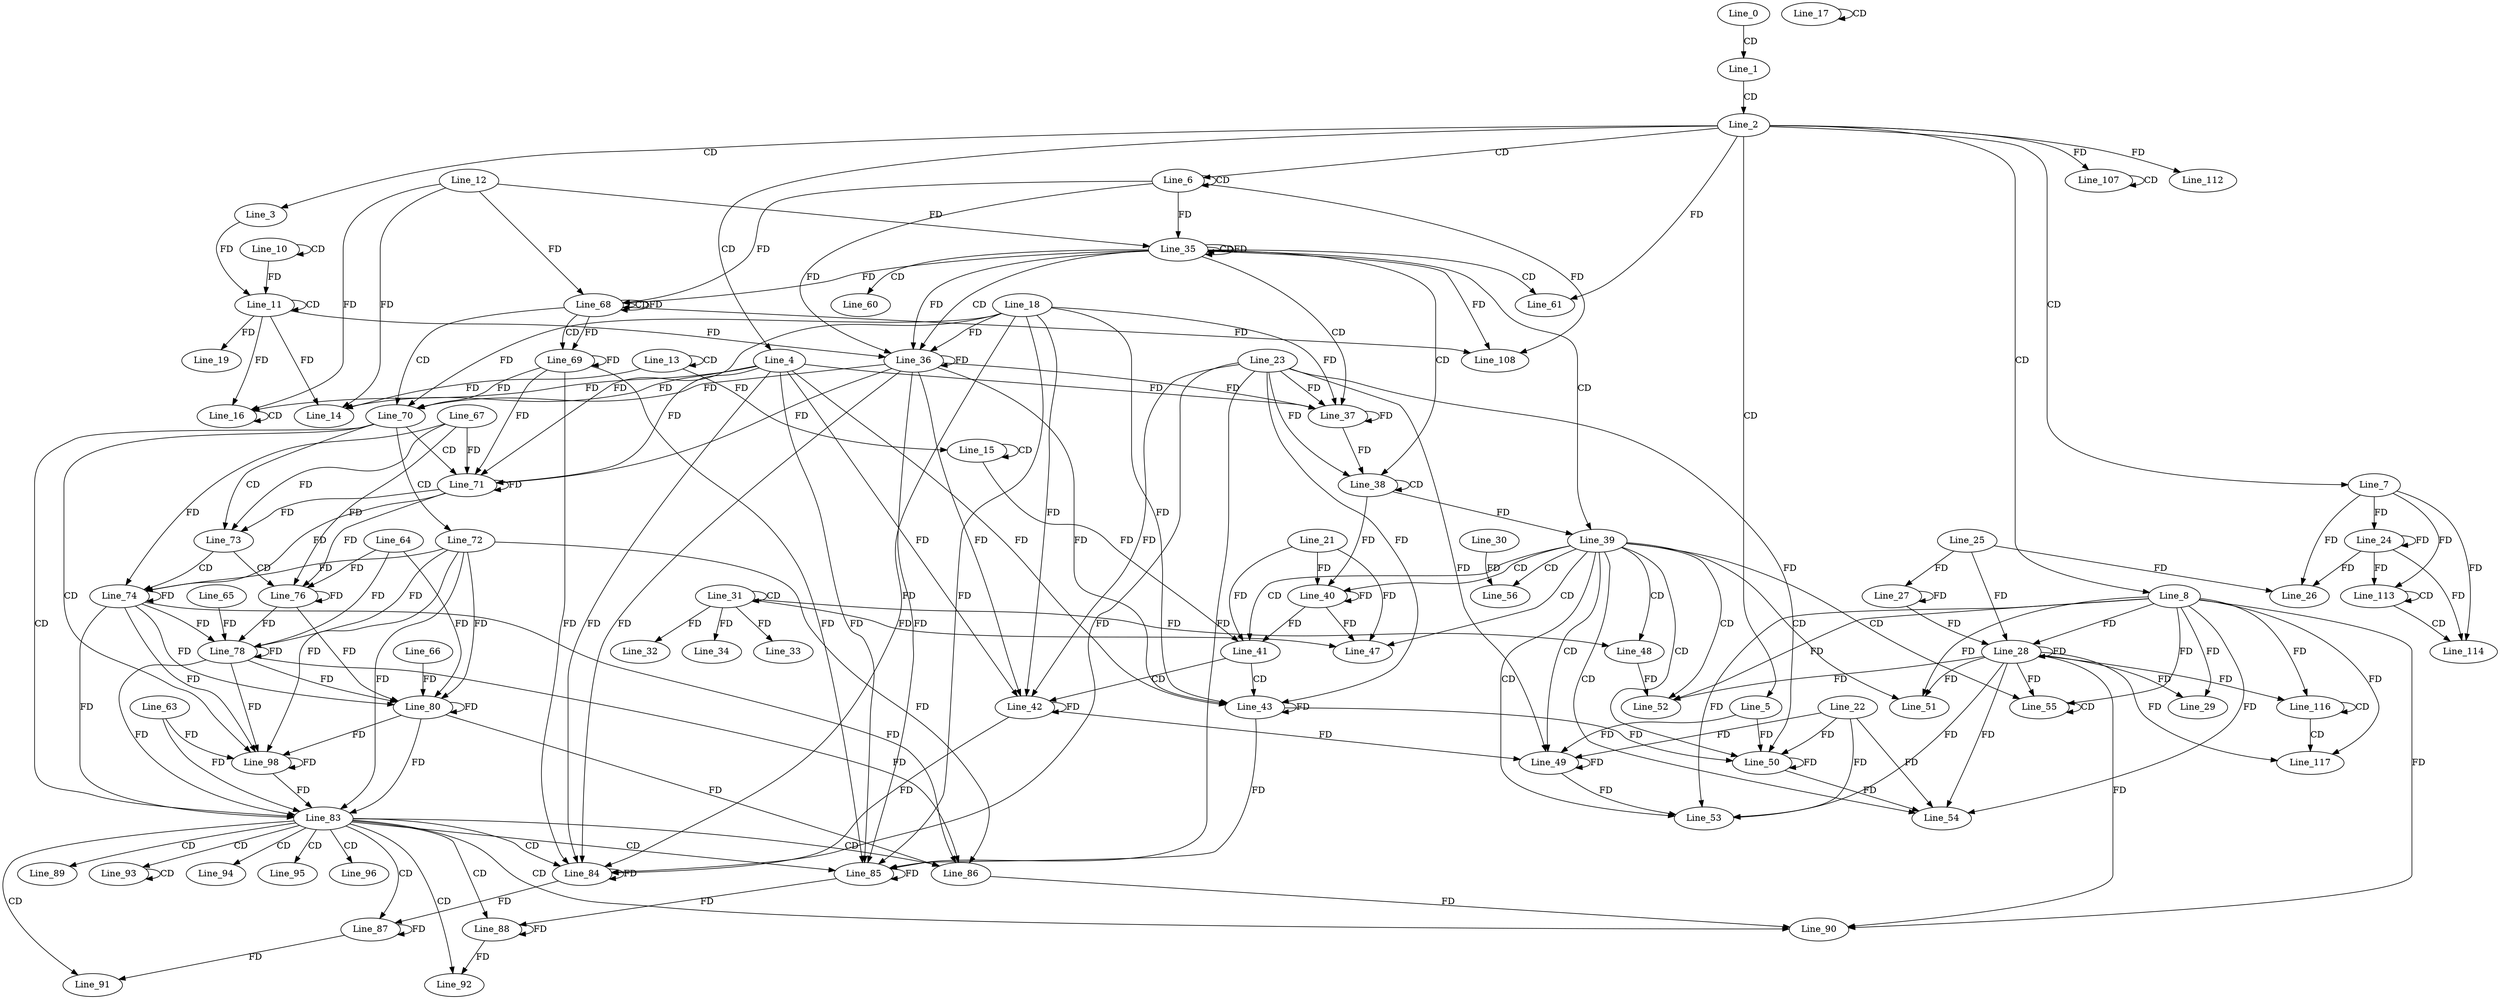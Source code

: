 digraph G {
  Line_0;
  Line_1;
  Line_2;
  Line_3;
  Line_4;
  Line_5;
  Line_6;
  Line_6;
  Line_7;
  Line_8;
  Line_10;
  Line_10;
  Line_11;
  Line_11;
  Line_13;
  Line_13;
  Line_14;
  Line_14;
  Line_14;
  Line_12;
  Line_15;
  Line_15;
  Line_16;
  Line_16;
  Line_16;
  Line_16;
  Line_17;
  Line_17;
  Line_19;
  Line_24;
  Line_24;
  Line_26;
  Line_25;
  Line_27;
  Line_28;
  Line_28;
  Line_29;
  Line_31;
  Line_31;
  Line_32;
  Line_33;
  Line_34;
  Line_35;
  Line_35;
  Line_35;
  Line_36;
  Line_18;
  Line_36;
  Line_37;
  Line_23;
  Line_37;
  Line_38;
  Line_38;
  Line_39;
  Line_39;
  Line_40;
  Line_21;
  Line_40;
  Line_41;
  Line_42;
  Line_42;
  Line_43;
  Line_43;
  Line_47;
  Line_48;
  Line_48;
  Line_49;
  Line_22;
  Line_49;
  Line_49;
  Line_49;
  Line_50;
  Line_50;
  Line_50;
  Line_50;
  Line_51;
  Line_52;
  Line_53;
  Line_54;
  Line_55;
  Line_55;
  Line_56;
  Line_30;
  Line_60;
  Line_61;
  Line_68;
  Line_68;
  Line_68;
  Line_69;
  Line_69;
  Line_70;
  Line_71;
  Line_67;
  Line_71;
  Line_72;
  Line_73;
  Line_73;
  Line_74;
  Line_74;
  Line_76;
  Line_64;
  Line_76;
  Line_78;
  Line_78;
  Line_65;
  Line_80;
  Line_80;
  Line_66;
  Line_83;
  Line_83;
  Line_63;
  Line_84;
  Line_84;
  Line_85;
  Line_85;
  Line_86;
  Line_86;
  Line_87;
  Line_87;
  Line_87;
  Line_87;
  Line_88;
  Line_88;
  Line_88;
  Line_88;
  Line_89;
  Line_90;
  Line_91;
  Line_92;
  Line_93;
  Line_93;
  Line_94;
  Line_95;
  Line_96;
  Line_98;
  Line_107;
  Line_107;
  Line_108;
  Line_112;
  Line_113;
  Line_113;
  Line_113;
  Line_114;
  Line_116;
  Line_116;
  Line_116;
  Line_117;
  Line_0 -> Line_1 [ label="CD" ];
  Line_1 -> Line_2 [ label="CD" ];
  Line_2 -> Line_3 [ label="CD" ];
  Line_2 -> Line_4 [ label="CD" ];
  Line_2 -> Line_5 [ label="CD" ];
  Line_2 -> Line_6 [ label="CD" ];
  Line_6 -> Line_6 [ label="CD" ];
  Line_2 -> Line_7 [ label="CD" ];
  Line_2 -> Line_8 [ label="CD" ];
  Line_10 -> Line_10 [ label="CD" ];
  Line_11 -> Line_11 [ label="CD" ];
  Line_10 -> Line_11 [ label="FD" ];
  Line_3 -> Line_11 [ label="FD" ];
  Line_13 -> Line_13 [ label="CD" ];
  Line_13 -> Line_14 [ label="FD" ];
  Line_4 -> Line_14 [ label="FD" ];
  Line_11 -> Line_14 [ label="FD" ];
  Line_12 -> Line_14 [ label="FD" ];
  Line_15 -> Line_15 [ label="CD" ];
  Line_13 -> Line_15 [ label="FD" ];
  Line_16 -> Line_16 [ label="CD" ];
  Line_4 -> Line_16 [ label="FD" ];
  Line_11 -> Line_16 [ label="FD" ];
  Line_12 -> Line_16 [ label="FD" ];
  Line_17 -> Line_17 [ label="CD" ];
  Line_11 -> Line_19 [ label="FD" ];
  Line_7 -> Line_24 [ label="FD" ];
  Line_24 -> Line_24 [ label="FD" ];
  Line_7 -> Line_26 [ label="FD" ];
  Line_24 -> Line_26 [ label="FD" ];
  Line_25 -> Line_26 [ label="FD" ];
  Line_25 -> Line_27 [ label="FD" ];
  Line_27 -> Line_27 [ label="FD" ];
  Line_8 -> Line_28 [ label="FD" ];
  Line_28 -> Line_28 [ label="FD" ];
  Line_25 -> Line_28 [ label="FD" ];
  Line_27 -> Line_28 [ label="FD" ];
  Line_8 -> Line_29 [ label="FD" ];
  Line_28 -> Line_29 [ label="FD" ];
  Line_31 -> Line_31 [ label="CD" ];
  Line_31 -> Line_32 [ label="FD" ];
  Line_31 -> Line_33 [ label="FD" ];
  Line_31 -> Line_34 [ label="FD" ];
  Line_35 -> Line_35 [ label="CD" ];
  Line_35 -> Line_35 [ label="FD" ];
  Line_6 -> Line_35 [ label="FD" ];
  Line_12 -> Line_35 [ label="FD" ];
  Line_35 -> Line_36 [ label="CD" ];
  Line_36 -> Line_36 [ label="FD" ];
  Line_18 -> Line_36 [ label="FD" ];
  Line_11 -> Line_36 [ label="FD" ];
  Line_35 -> Line_36 [ label="FD" ];
  Line_6 -> Line_36 [ label="FD" ];
  Line_35 -> Line_37 [ label="CD" ];
  Line_37 -> Line_37 [ label="FD" ];
  Line_23 -> Line_37 [ label="FD" ];
  Line_36 -> Line_37 [ label="FD" ];
  Line_18 -> Line_37 [ label="FD" ];
  Line_4 -> Line_37 [ label="FD" ];
  Line_35 -> Line_38 [ label="CD" ];
  Line_38 -> Line_38 [ label="CD" ];
  Line_37 -> Line_38 [ label="FD" ];
  Line_23 -> Line_38 [ label="FD" ];
  Line_35 -> Line_39 [ label="CD" ];
  Line_38 -> Line_39 [ label="FD" ];
  Line_39 -> Line_40 [ label="CD" ];
  Line_40 -> Line_40 [ label="FD" ];
  Line_21 -> Line_40 [ label="FD" ];
  Line_38 -> Line_40 [ label="FD" ];
  Line_39 -> Line_41 [ label="CD" ];
  Line_40 -> Line_41 [ label="FD" ];
  Line_21 -> Line_41 [ label="FD" ];
  Line_15 -> Line_41 [ label="FD" ];
  Line_41 -> Line_42 [ label="CD" ];
  Line_42 -> Line_42 [ label="FD" ];
  Line_23 -> Line_42 [ label="FD" ];
  Line_36 -> Line_42 [ label="FD" ];
  Line_18 -> Line_42 [ label="FD" ];
  Line_4 -> Line_42 [ label="FD" ];
  Line_41 -> Line_43 [ label="CD" ];
  Line_43 -> Line_43 [ label="FD" ];
  Line_23 -> Line_43 [ label="FD" ];
  Line_36 -> Line_43 [ label="FD" ];
  Line_18 -> Line_43 [ label="FD" ];
  Line_4 -> Line_43 [ label="FD" ];
  Line_39 -> Line_47 [ label="CD" ];
  Line_31 -> Line_47 [ label="FD" ];
  Line_40 -> Line_47 [ label="FD" ];
  Line_21 -> Line_47 [ label="FD" ];
  Line_39 -> Line_48 [ label="CD" ];
  Line_31 -> Line_48 [ label="FD" ];
  Line_39 -> Line_49 [ label="CD" ];
  Line_49 -> Line_49 [ label="FD" ];
  Line_22 -> Line_49 [ label="FD" ];
  Line_5 -> Line_49 [ label="FD" ];
  Line_42 -> Line_49 [ label="FD" ];
  Line_23 -> Line_49 [ label="FD" ];
  Line_39 -> Line_50 [ label="CD" ];
  Line_50 -> Line_50 [ label="FD" ];
  Line_22 -> Line_50 [ label="FD" ];
  Line_5 -> Line_50 [ label="FD" ];
  Line_43 -> Line_50 [ label="FD" ];
  Line_23 -> Line_50 [ label="FD" ];
  Line_39 -> Line_51 [ label="CD" ];
  Line_8 -> Line_51 [ label="FD" ];
  Line_28 -> Line_51 [ label="FD" ];
  Line_39 -> Line_52 [ label="CD" ];
  Line_8 -> Line_52 [ label="FD" ];
  Line_28 -> Line_52 [ label="FD" ];
  Line_48 -> Line_52 [ label="FD" ];
  Line_39 -> Line_53 [ label="CD" ];
  Line_8 -> Line_53 [ label="FD" ];
  Line_28 -> Line_53 [ label="FD" ];
  Line_49 -> Line_53 [ label="FD" ];
  Line_22 -> Line_53 [ label="FD" ];
  Line_39 -> Line_54 [ label="CD" ];
  Line_8 -> Line_54 [ label="FD" ];
  Line_28 -> Line_54 [ label="FD" ];
  Line_50 -> Line_54 [ label="FD" ];
  Line_22 -> Line_54 [ label="FD" ];
  Line_39 -> Line_55 [ label="CD" ];
  Line_55 -> Line_55 [ label="CD" ];
  Line_8 -> Line_55 [ label="FD" ];
  Line_28 -> Line_55 [ label="FD" ];
  Line_39 -> Line_56 [ label="CD" ];
  Line_30 -> Line_56 [ label="FD" ];
  Line_35 -> Line_60 [ label="CD" ];
  Line_35 -> Line_61 [ label="CD" ];
  Line_2 -> Line_61 [ label="FD" ];
  Line_68 -> Line_68 [ label="CD" ];
  Line_68 -> Line_68 [ label="FD" ];
  Line_35 -> Line_68 [ label="FD" ];
  Line_6 -> Line_68 [ label="FD" ];
  Line_12 -> Line_68 [ label="FD" ];
  Line_68 -> Line_69 [ label="CD" ];
  Line_69 -> Line_69 [ label="FD" ];
  Line_68 -> Line_69 [ label="FD" ];
  Line_68 -> Line_70 [ label="CD" ];
  Line_69 -> Line_70 [ label="FD" ];
  Line_36 -> Line_70 [ label="FD" ];
  Line_18 -> Line_70 [ label="FD" ];
  Line_70 -> Line_71 [ label="CD" ];
  Line_71 -> Line_71 [ label="FD" ];
  Line_67 -> Line_71 [ label="FD" ];
  Line_69 -> Line_71 [ label="FD" ];
  Line_36 -> Line_71 [ label="FD" ];
  Line_18 -> Line_71 [ label="FD" ];
  Line_4 -> Line_71 [ label="FD" ];
  Line_70 -> Line_72 [ label="CD" ];
  Line_70 -> Line_73 [ label="CD" ];
  Line_71 -> Line_73 [ label="FD" ];
  Line_67 -> Line_73 [ label="FD" ];
  Line_73 -> Line_74 [ label="CD" ];
  Line_72 -> Line_74 [ label="FD" ];
  Line_74 -> Line_74 [ label="FD" ];
  Line_71 -> Line_74 [ label="FD" ];
  Line_67 -> Line_74 [ label="FD" ];
  Line_73 -> Line_76 [ label="CD" ];
  Line_76 -> Line_76 [ label="FD" ];
  Line_64 -> Line_76 [ label="FD" ];
  Line_71 -> Line_76 [ label="FD" ];
  Line_67 -> Line_76 [ label="FD" ];
  Line_72 -> Line_78 [ label="FD" ];
  Line_74 -> Line_78 [ label="FD" ];
  Line_78 -> Line_78 [ label="FD" ];
  Line_65 -> Line_78 [ label="FD" ];
  Line_76 -> Line_78 [ label="FD" ];
  Line_64 -> Line_78 [ label="FD" ];
  Line_72 -> Line_80 [ label="FD" ];
  Line_74 -> Line_80 [ label="FD" ];
  Line_78 -> Line_80 [ label="FD" ];
  Line_80 -> Line_80 [ label="FD" ];
  Line_66 -> Line_80 [ label="FD" ];
  Line_76 -> Line_80 [ label="FD" ];
  Line_64 -> Line_80 [ label="FD" ];
  Line_70 -> Line_83 [ label="CD" ];
  Line_72 -> Line_83 [ label="FD" ];
  Line_74 -> Line_83 [ label="FD" ];
  Line_78 -> Line_83 [ label="FD" ];
  Line_80 -> Line_83 [ label="FD" ];
  Line_63 -> Line_83 [ label="FD" ];
  Line_83 -> Line_84 [ label="CD" ];
  Line_84 -> Line_84 [ label="FD" ];
  Line_42 -> Line_84 [ label="FD" ];
  Line_23 -> Line_84 [ label="FD" ];
  Line_69 -> Line_84 [ label="FD" ];
  Line_36 -> Line_84 [ label="FD" ];
  Line_18 -> Line_84 [ label="FD" ];
  Line_4 -> Line_84 [ label="FD" ];
  Line_83 -> Line_85 [ label="CD" ];
  Line_85 -> Line_85 [ label="FD" ];
  Line_43 -> Line_85 [ label="FD" ];
  Line_23 -> Line_85 [ label="FD" ];
  Line_69 -> Line_85 [ label="FD" ];
  Line_36 -> Line_85 [ label="FD" ];
  Line_18 -> Line_85 [ label="FD" ];
  Line_4 -> Line_85 [ label="FD" ];
  Line_83 -> Line_86 [ label="CD" ];
  Line_72 -> Line_86 [ label="FD" ];
  Line_74 -> Line_86 [ label="FD" ];
  Line_78 -> Line_86 [ label="FD" ];
  Line_80 -> Line_86 [ label="FD" ];
  Line_83 -> Line_87 [ label="CD" ];
  Line_87 -> Line_87 [ label="FD" ];
  Line_84 -> Line_87 [ label="FD" ];
  Line_83 -> Line_88 [ label="CD" ];
  Line_88 -> Line_88 [ label="FD" ];
  Line_85 -> Line_88 [ label="FD" ];
  Line_83 -> Line_89 [ label="CD" ];
  Line_83 -> Line_90 [ label="CD" ];
  Line_8 -> Line_90 [ label="FD" ];
  Line_28 -> Line_90 [ label="FD" ];
  Line_86 -> Line_90 [ label="FD" ];
  Line_83 -> Line_91 [ label="CD" ];
  Line_87 -> Line_91 [ label="FD" ];
  Line_83 -> Line_92 [ label="CD" ];
  Line_88 -> Line_92 [ label="FD" ];
  Line_83 -> Line_93 [ label="CD" ];
  Line_93 -> Line_93 [ label="CD" ];
  Line_83 -> Line_94 [ label="CD" ];
  Line_83 -> Line_95 [ label="CD" ];
  Line_83 -> Line_96 [ label="CD" ];
  Line_70 -> Line_98 [ label="CD" ];
  Line_98 -> Line_98 [ label="FD" ];
  Line_63 -> Line_98 [ label="FD" ];
  Line_72 -> Line_98 [ label="FD" ];
  Line_74 -> Line_98 [ label="FD" ];
  Line_78 -> Line_98 [ label="FD" ];
  Line_80 -> Line_98 [ label="FD" ];
  Line_107 -> Line_107 [ label="CD" ];
  Line_2 -> Line_107 [ label="FD" ];
  Line_68 -> Line_108 [ label="FD" ];
  Line_35 -> Line_108 [ label="FD" ];
  Line_6 -> Line_108 [ label="FD" ];
  Line_2 -> Line_112 [ label="FD" ];
  Line_113 -> Line_113 [ label="CD" ];
  Line_7 -> Line_113 [ label="FD" ];
  Line_24 -> Line_113 [ label="FD" ];
  Line_113 -> Line_114 [ label="CD" ];
  Line_7 -> Line_114 [ label="FD" ];
  Line_24 -> Line_114 [ label="FD" ];
  Line_116 -> Line_116 [ label="CD" ];
  Line_8 -> Line_116 [ label="FD" ];
  Line_28 -> Line_116 [ label="FD" ];
  Line_116 -> Line_117 [ label="CD" ];
  Line_8 -> Line_117 [ label="FD" ];
  Line_28 -> Line_117 [ label="FD" ];
  Line_98 -> Line_83 [ label="FD" ];
}
